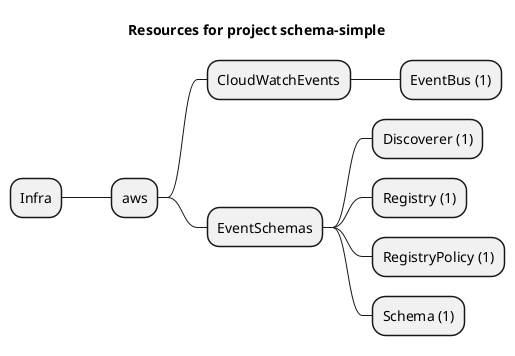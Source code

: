 @startmindmap
title Resources for project schema-simple
skinparam monochrome true
+ Infra
++ aws
+++ CloudWatchEvents
++++ EventBus (1)
+++ EventSchemas
++++ Discoverer (1)
++++ Registry (1)
++++ RegistryPolicy (1)
++++ Schema (1)
@endmindmap